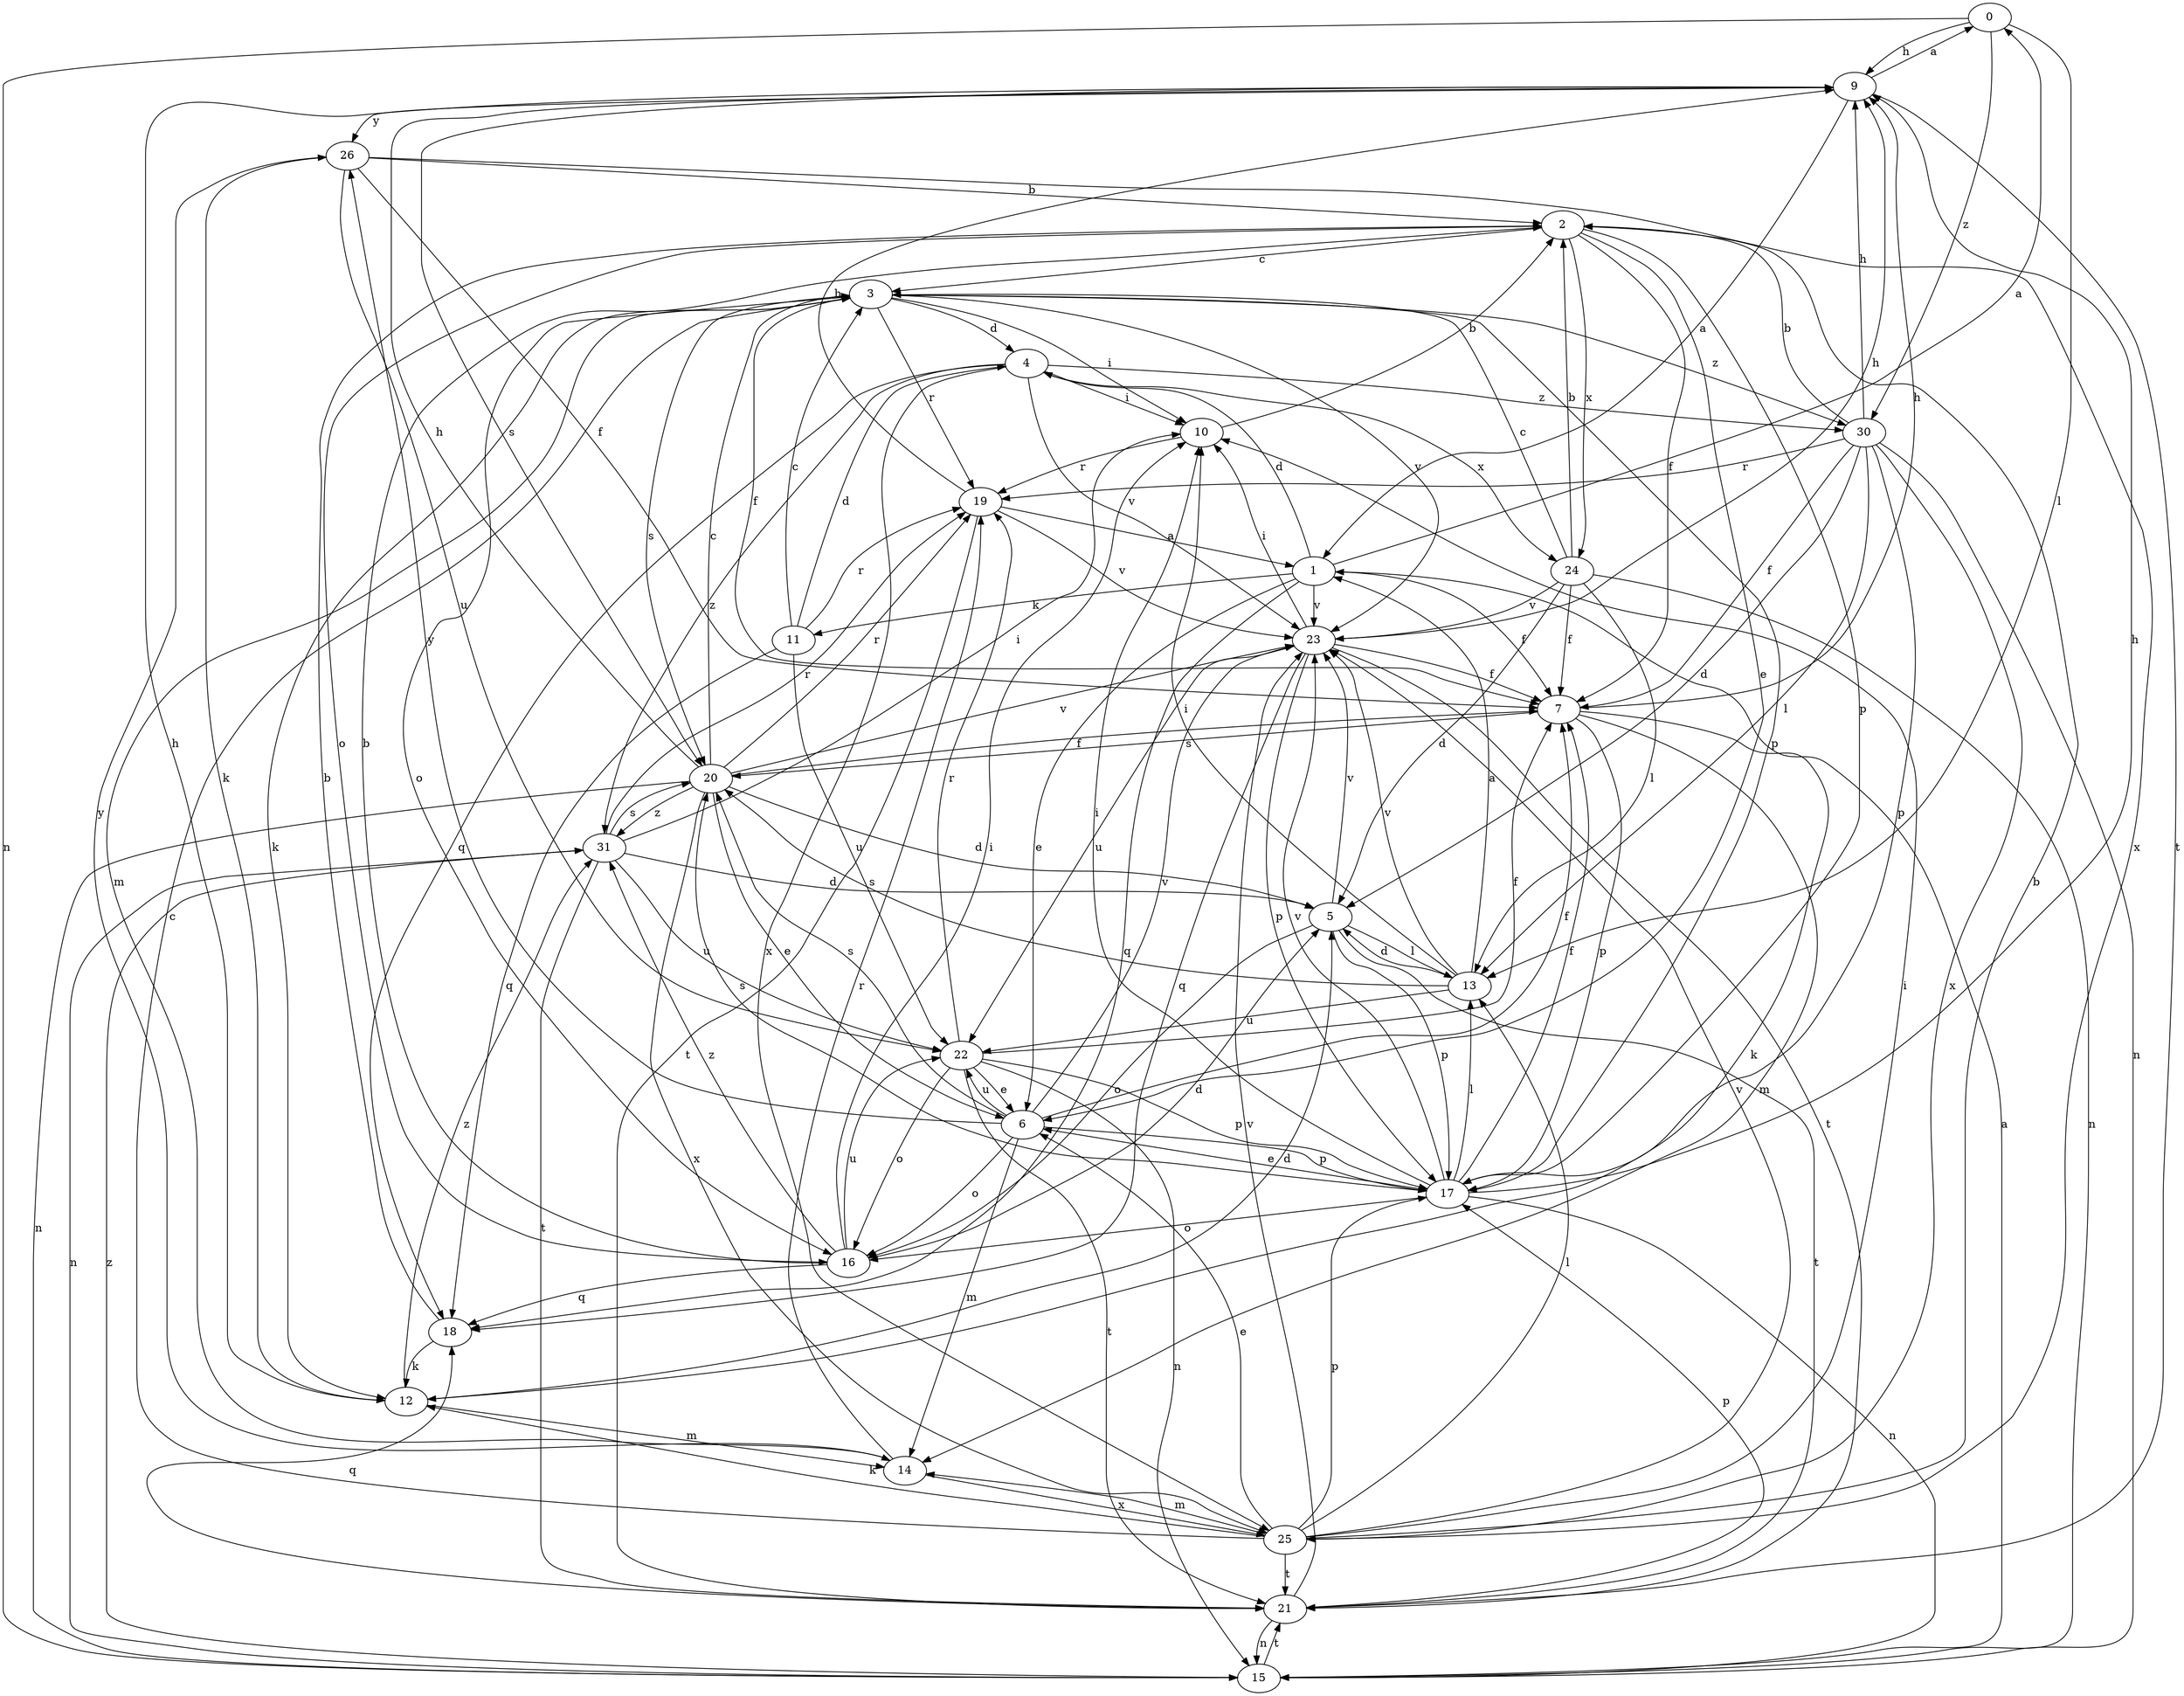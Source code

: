 strict digraph  {
0;
1;
2;
3;
4;
5;
6;
7;
9;
10;
11;
12;
13;
14;
15;
16;
17;
18;
19;
20;
21;
22;
23;
24;
25;
26;
30;
31;
0 -> 9  [label=h];
0 -> 13  [label=l];
0 -> 15  [label=n];
0 -> 30  [label=z];
1 -> 0  [label=a];
1 -> 4  [label=d];
1 -> 6  [label=e];
1 -> 7  [label=f];
1 -> 11  [label=k];
1 -> 18  [label=q];
1 -> 23  [label=v];
2 -> 3  [label=c];
2 -> 6  [label=e];
2 -> 7  [label=f];
2 -> 16  [label=o];
2 -> 17  [label=p];
2 -> 24  [label=x];
3 -> 4  [label=d];
3 -> 7  [label=f];
3 -> 10  [label=i];
3 -> 12  [label=k];
3 -> 14  [label=m];
3 -> 16  [label=o];
3 -> 17  [label=p];
3 -> 19  [label=r];
3 -> 20  [label=s];
3 -> 23  [label=v];
3 -> 30  [label=z];
4 -> 10  [label=i];
4 -> 18  [label=q];
4 -> 23  [label=v];
4 -> 24  [label=x];
4 -> 25  [label=x];
4 -> 30  [label=z];
4 -> 31  [label=z];
5 -> 13  [label=l];
5 -> 16  [label=o];
5 -> 17  [label=p];
5 -> 21  [label=t];
5 -> 23  [label=v];
6 -> 7  [label=f];
6 -> 14  [label=m];
6 -> 16  [label=o];
6 -> 17  [label=p];
6 -> 20  [label=s];
6 -> 22  [label=u];
6 -> 23  [label=v];
6 -> 26  [label=y];
7 -> 9  [label=h];
7 -> 12  [label=k];
7 -> 14  [label=m];
7 -> 17  [label=p];
7 -> 20  [label=s];
9 -> 0  [label=a];
9 -> 1  [label=a];
9 -> 20  [label=s];
9 -> 21  [label=t];
9 -> 26  [label=y];
10 -> 2  [label=b];
10 -> 19  [label=r];
11 -> 3  [label=c];
11 -> 4  [label=d];
11 -> 18  [label=q];
11 -> 19  [label=r];
11 -> 22  [label=u];
12 -> 5  [label=d];
12 -> 9  [label=h];
12 -> 14  [label=m];
12 -> 31  [label=z];
13 -> 1  [label=a];
13 -> 5  [label=d];
13 -> 10  [label=i];
13 -> 20  [label=s];
13 -> 22  [label=u];
13 -> 23  [label=v];
14 -> 19  [label=r];
14 -> 25  [label=x];
14 -> 26  [label=y];
15 -> 1  [label=a];
15 -> 21  [label=t];
15 -> 31  [label=z];
16 -> 2  [label=b];
16 -> 5  [label=d];
16 -> 10  [label=i];
16 -> 18  [label=q];
16 -> 22  [label=u];
16 -> 31  [label=z];
17 -> 6  [label=e];
17 -> 7  [label=f];
17 -> 9  [label=h];
17 -> 10  [label=i];
17 -> 13  [label=l];
17 -> 15  [label=n];
17 -> 16  [label=o];
17 -> 20  [label=s];
17 -> 23  [label=v];
18 -> 2  [label=b];
18 -> 12  [label=k];
19 -> 1  [label=a];
19 -> 9  [label=h];
19 -> 21  [label=t];
19 -> 23  [label=v];
20 -> 3  [label=c];
20 -> 5  [label=d];
20 -> 6  [label=e];
20 -> 7  [label=f];
20 -> 9  [label=h];
20 -> 15  [label=n];
20 -> 19  [label=r];
20 -> 23  [label=v];
20 -> 25  [label=x];
20 -> 31  [label=z];
21 -> 15  [label=n];
21 -> 17  [label=p];
21 -> 18  [label=q];
21 -> 23  [label=v];
22 -> 6  [label=e];
22 -> 7  [label=f];
22 -> 15  [label=n];
22 -> 16  [label=o];
22 -> 17  [label=p];
22 -> 19  [label=r];
22 -> 21  [label=t];
23 -> 7  [label=f];
23 -> 9  [label=h];
23 -> 10  [label=i];
23 -> 17  [label=p];
23 -> 18  [label=q];
23 -> 21  [label=t];
23 -> 22  [label=u];
24 -> 2  [label=b];
24 -> 3  [label=c];
24 -> 5  [label=d];
24 -> 7  [label=f];
24 -> 13  [label=l];
24 -> 15  [label=n];
24 -> 23  [label=v];
25 -> 2  [label=b];
25 -> 3  [label=c];
25 -> 6  [label=e];
25 -> 10  [label=i];
25 -> 12  [label=k];
25 -> 13  [label=l];
25 -> 14  [label=m];
25 -> 17  [label=p];
25 -> 21  [label=t];
25 -> 23  [label=v];
26 -> 2  [label=b];
26 -> 7  [label=f];
26 -> 12  [label=k];
26 -> 22  [label=u];
26 -> 25  [label=x];
30 -> 2  [label=b];
30 -> 5  [label=d];
30 -> 7  [label=f];
30 -> 9  [label=h];
30 -> 13  [label=l];
30 -> 15  [label=n];
30 -> 17  [label=p];
30 -> 19  [label=r];
30 -> 25  [label=x];
31 -> 5  [label=d];
31 -> 10  [label=i];
31 -> 15  [label=n];
31 -> 19  [label=r];
31 -> 20  [label=s];
31 -> 21  [label=t];
31 -> 22  [label=u];
}
